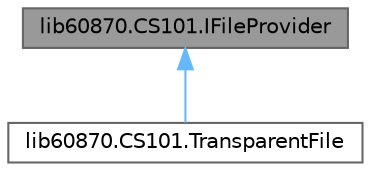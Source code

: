 digraph "lib60870.CS101.IFileProvider"
{
 // LATEX_PDF_SIZE
  bgcolor="transparent";
  edge [fontname=Helvetica,fontsize=10,labelfontname=Helvetica,labelfontsize=10];
  node [fontname=Helvetica,fontsize=10,shape=box,height=0.2,width=0.4];
  Node1 [id="Node000001",label="lib60870.CS101.IFileProvider",height=0.2,width=0.4,color="gray40", fillcolor="grey60", style="filled", fontcolor="black",tooltip=" "];
  Node1 -> Node2 [id="edge1_Node000001_Node000002",dir="back",color="steelblue1",style="solid",tooltip=" "];
  Node2 [id="Node000002",label="lib60870.CS101.TransparentFile",height=0.2,width=0.4,color="gray40", fillcolor="white", style="filled",URL="$classlib60870_1_1_c_s101_1_1_transparent_file.html",tooltip="Simple implementation of IFileProvider that can be used to provide transparent files...."];
}
